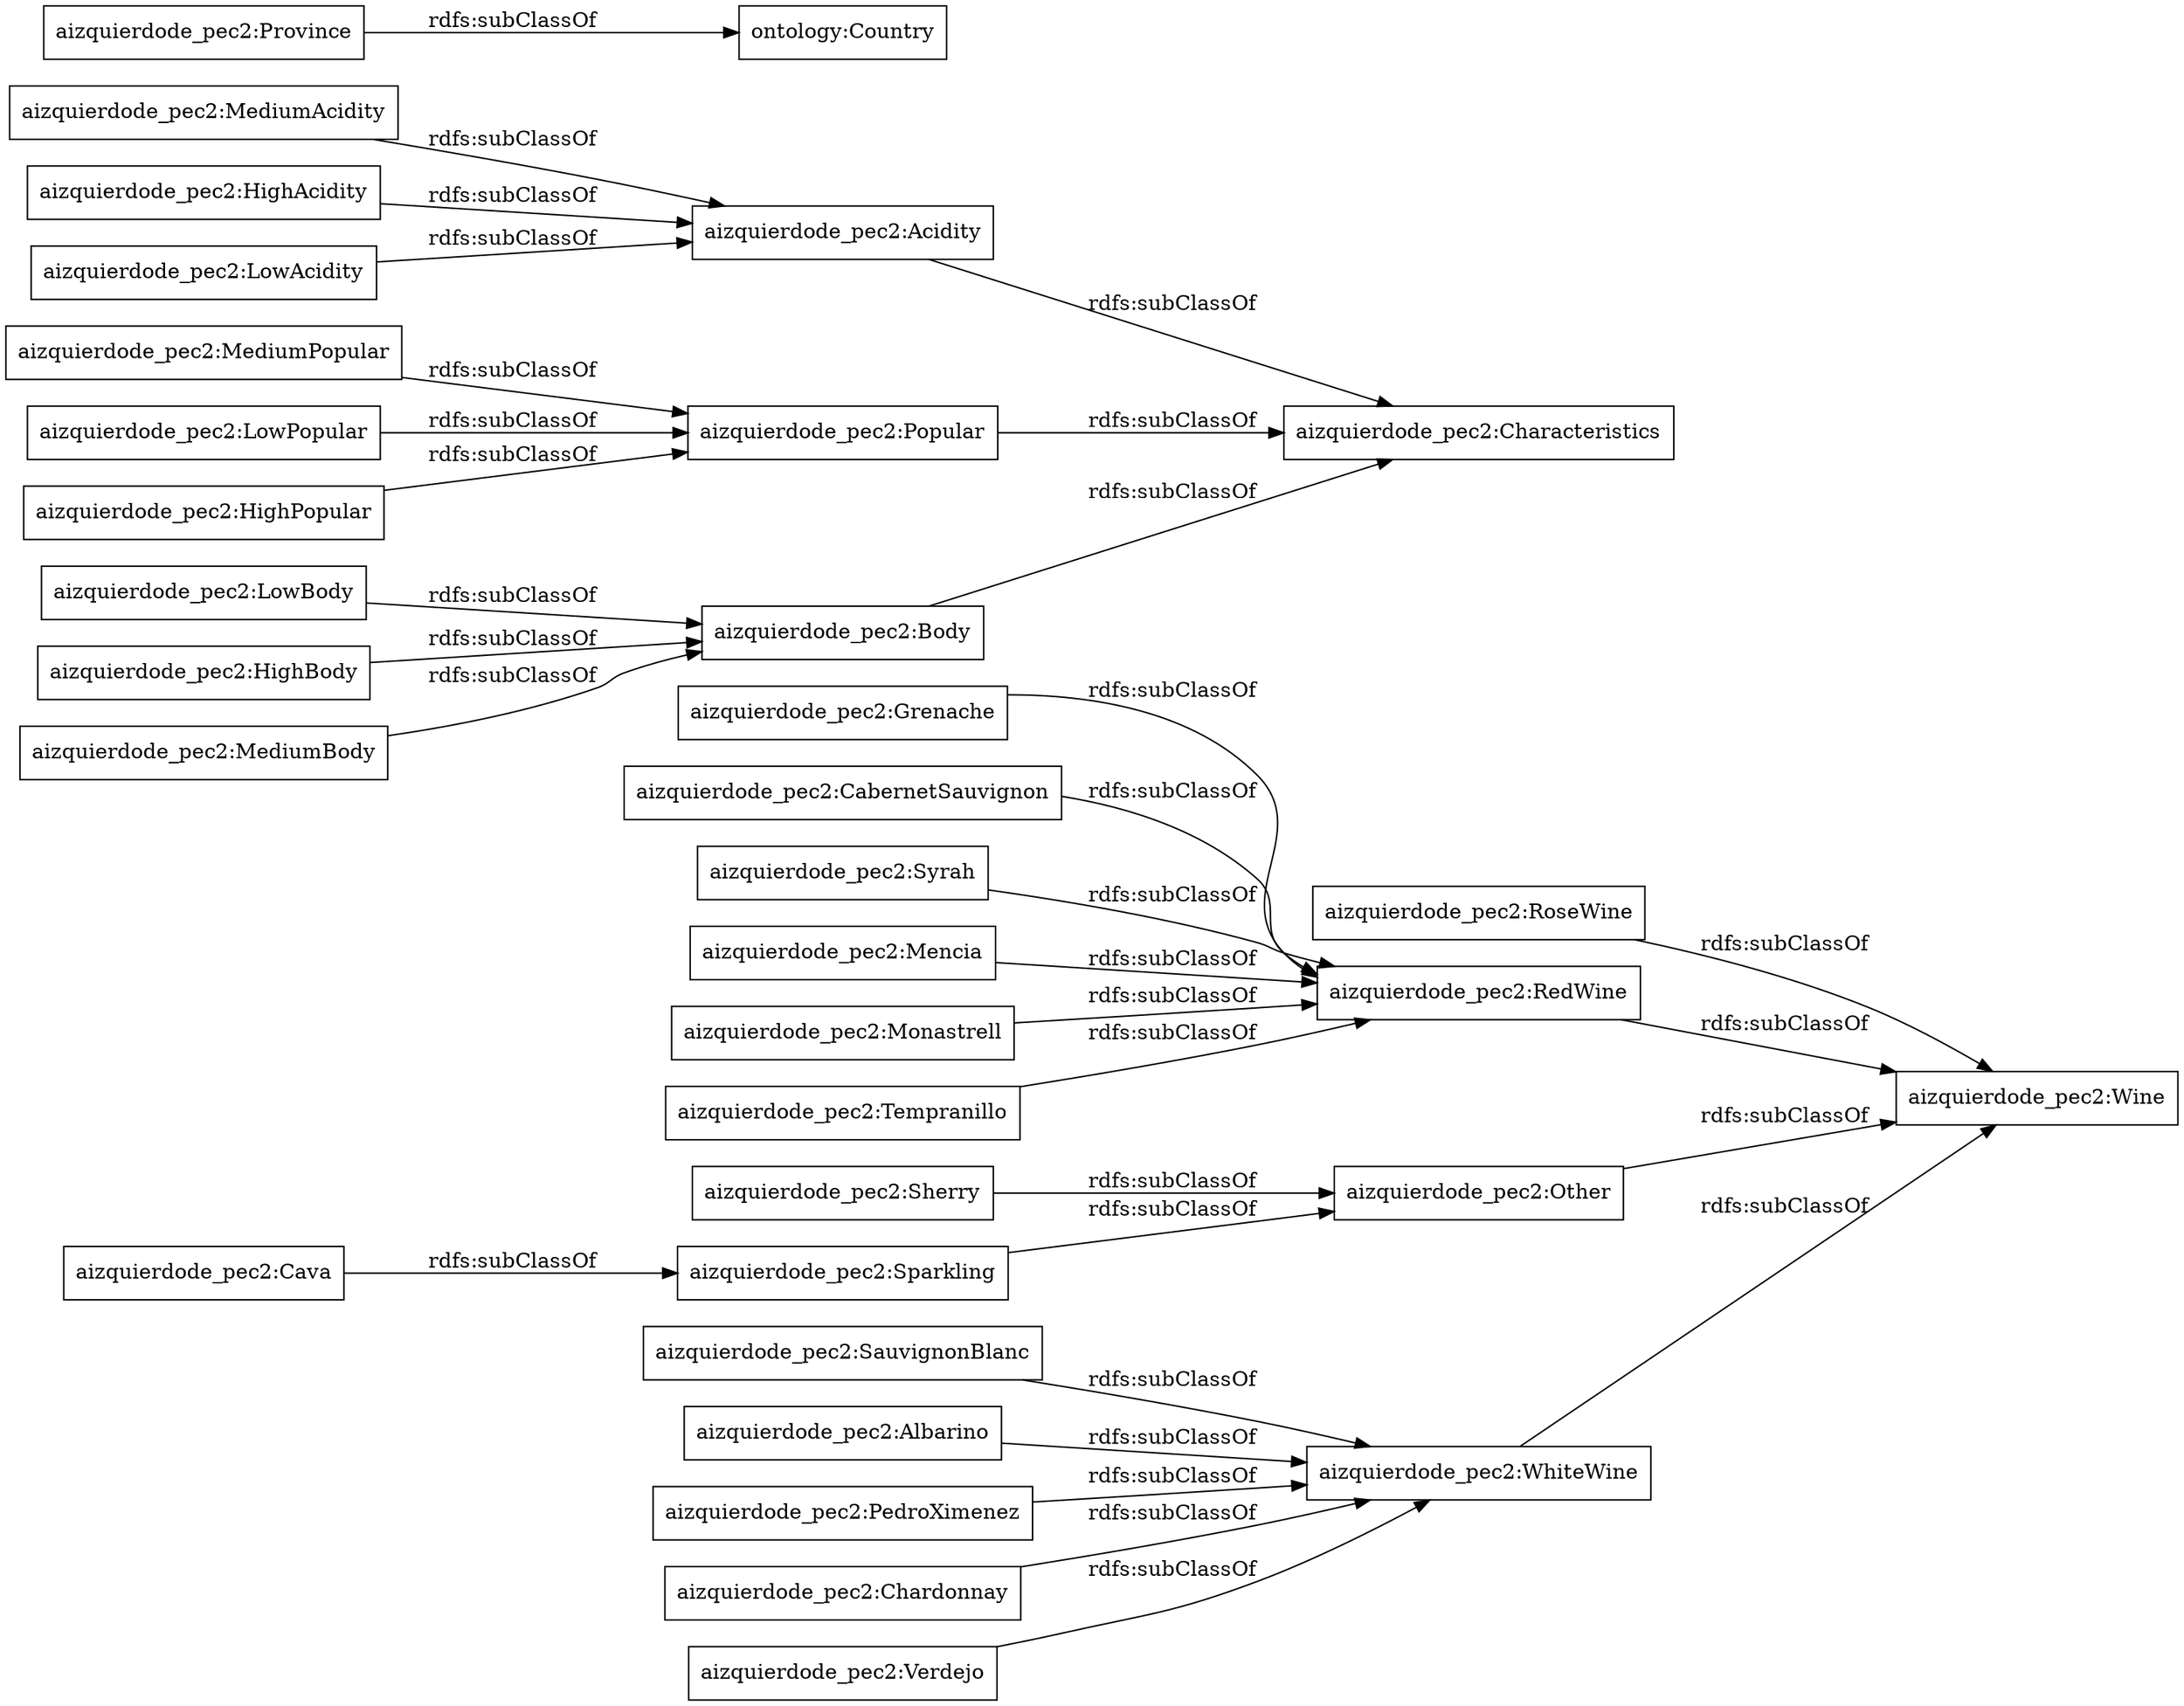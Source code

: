 digraph ar2dtool_diagram { 
rankdir=LR;
size="1000"
node [shape = rectangle, color="black"]; "aizquierdode_pec2:RoseWine" "aizquierdode_pec2:LowBody" "aizquierdode_pec2:HighBody" "aizquierdode_pec2:Grenache" "aizquierdode_pec2:MediumBody" "aizquierdode_pec2:SauvignonBlanc" "aizquierdode_pec2:Characteristics" "aizquierdode_pec2:Acidity" "aizquierdode_pec2:MediumAcidity" "aizquierdode_pec2:RedWine" "ontology:Country" "aizquierdode_pec2:CabernetSauvignon" "aizquierdode_pec2:Other" "aizquierdode_pec2:Wine" "aizquierdode_pec2:Syrah" "aizquierdode_pec2:MediumPopular" "aizquierdode_pec2:Sherry" "aizquierdode_pec2:Albarino" "aizquierdode_pec2:Province" "aizquierdode_pec2:PedroXimenez" "aizquierdode_pec2:Chardonnay" "aizquierdode_pec2:LowPopular" "aizquierdode_pec2:WhiteWine" "aizquierdode_pec2:Body" "aizquierdode_pec2:Mencia" "aizquierdode_pec2:Popular" "aizquierdode_pec2:HighPopular" "aizquierdode_pec2:HighAcidity" "aizquierdode_pec2:Cava" "aizquierdode_pec2:Verdejo" "aizquierdode_pec2:Sparkling" "aizquierdode_pec2:Monastrell" "aizquierdode_pec2:LowAcidity" "aizquierdode_pec2:Tempranillo" ; /*classes style*/
	"aizquierdode_pec2:HighPopular" -> "aizquierdode_pec2:Popular" [ label = "rdfs:subClassOf" ];
	"aizquierdode_pec2:Mencia" -> "aizquierdode_pec2:RedWine" [ label = "rdfs:subClassOf" ];
	"aizquierdode_pec2:LowPopular" -> "aizquierdode_pec2:Popular" [ label = "rdfs:subClassOf" ];
	"aizquierdode_pec2:WhiteWine" -> "aizquierdode_pec2:Wine" [ label = "rdfs:subClassOf" ];
	"aizquierdode_pec2:Popular" -> "aizquierdode_pec2:Characteristics" [ label = "rdfs:subClassOf" ];
	"aizquierdode_pec2:Province" -> "ontology:Country" [ label = "rdfs:subClassOf" ];
	"aizquierdode_pec2:CabernetSauvignon" -> "aizquierdode_pec2:RedWine" [ label = "rdfs:subClassOf" ];
	"aizquierdode_pec2:Tempranillo" -> "aizquierdode_pec2:RedWine" [ label = "rdfs:subClassOf" ];
	"aizquierdode_pec2:Other" -> "aizquierdode_pec2:Wine" [ label = "rdfs:subClassOf" ];
	"aizquierdode_pec2:MediumBody" -> "aizquierdode_pec2:Body" [ label = "rdfs:subClassOf" ];
	"aizquierdode_pec2:Verdejo" -> "aizquierdode_pec2:WhiteWine" [ label = "rdfs:subClassOf" ];
	"aizquierdode_pec2:HighAcidity" -> "aizquierdode_pec2:Acidity" [ label = "rdfs:subClassOf" ];
	"aizquierdode_pec2:LowAcidity" -> "aizquierdode_pec2:Acidity" [ label = "rdfs:subClassOf" ];
	"aizquierdode_pec2:Acidity" -> "aizquierdode_pec2:Characteristics" [ label = "rdfs:subClassOf" ];
	"aizquierdode_pec2:MediumPopular" -> "aizquierdode_pec2:Popular" [ label = "rdfs:subClassOf" ];
	"aizquierdode_pec2:Cava" -> "aizquierdode_pec2:Sparkling" [ label = "rdfs:subClassOf" ];
	"aizquierdode_pec2:PedroXimenez" -> "aizquierdode_pec2:WhiteWine" [ label = "rdfs:subClassOf" ];
	"aizquierdode_pec2:LowBody" -> "aizquierdode_pec2:Body" [ label = "rdfs:subClassOf" ];
	"aizquierdode_pec2:RoseWine" -> "aizquierdode_pec2:Wine" [ label = "rdfs:subClassOf" ];
	"aizquierdode_pec2:Sparkling" -> "aizquierdode_pec2:Other" [ label = "rdfs:subClassOf" ];
	"aizquierdode_pec2:Monastrell" -> "aizquierdode_pec2:RedWine" [ label = "rdfs:subClassOf" ];
	"aizquierdode_pec2:Chardonnay" -> "aizquierdode_pec2:WhiteWine" [ label = "rdfs:subClassOf" ];
	"aizquierdode_pec2:RedWine" -> "aizquierdode_pec2:Wine" [ label = "rdfs:subClassOf" ];
	"aizquierdode_pec2:Body" -> "aizquierdode_pec2:Characteristics" [ label = "rdfs:subClassOf" ];
	"aizquierdode_pec2:MediumAcidity" -> "aizquierdode_pec2:Acidity" [ label = "rdfs:subClassOf" ];
	"aizquierdode_pec2:HighBody" -> "aizquierdode_pec2:Body" [ label = "rdfs:subClassOf" ];
	"aizquierdode_pec2:Albarino" -> "aizquierdode_pec2:WhiteWine" [ label = "rdfs:subClassOf" ];
	"aizquierdode_pec2:Sherry" -> "aizquierdode_pec2:Other" [ label = "rdfs:subClassOf" ];
	"aizquierdode_pec2:SauvignonBlanc" -> "aizquierdode_pec2:WhiteWine" [ label = "rdfs:subClassOf" ];
	"aizquierdode_pec2:Grenache" -> "aizquierdode_pec2:RedWine" [ label = "rdfs:subClassOf" ];
	"aizquierdode_pec2:Syrah" -> "aizquierdode_pec2:RedWine" [ label = "rdfs:subClassOf" ];

}
